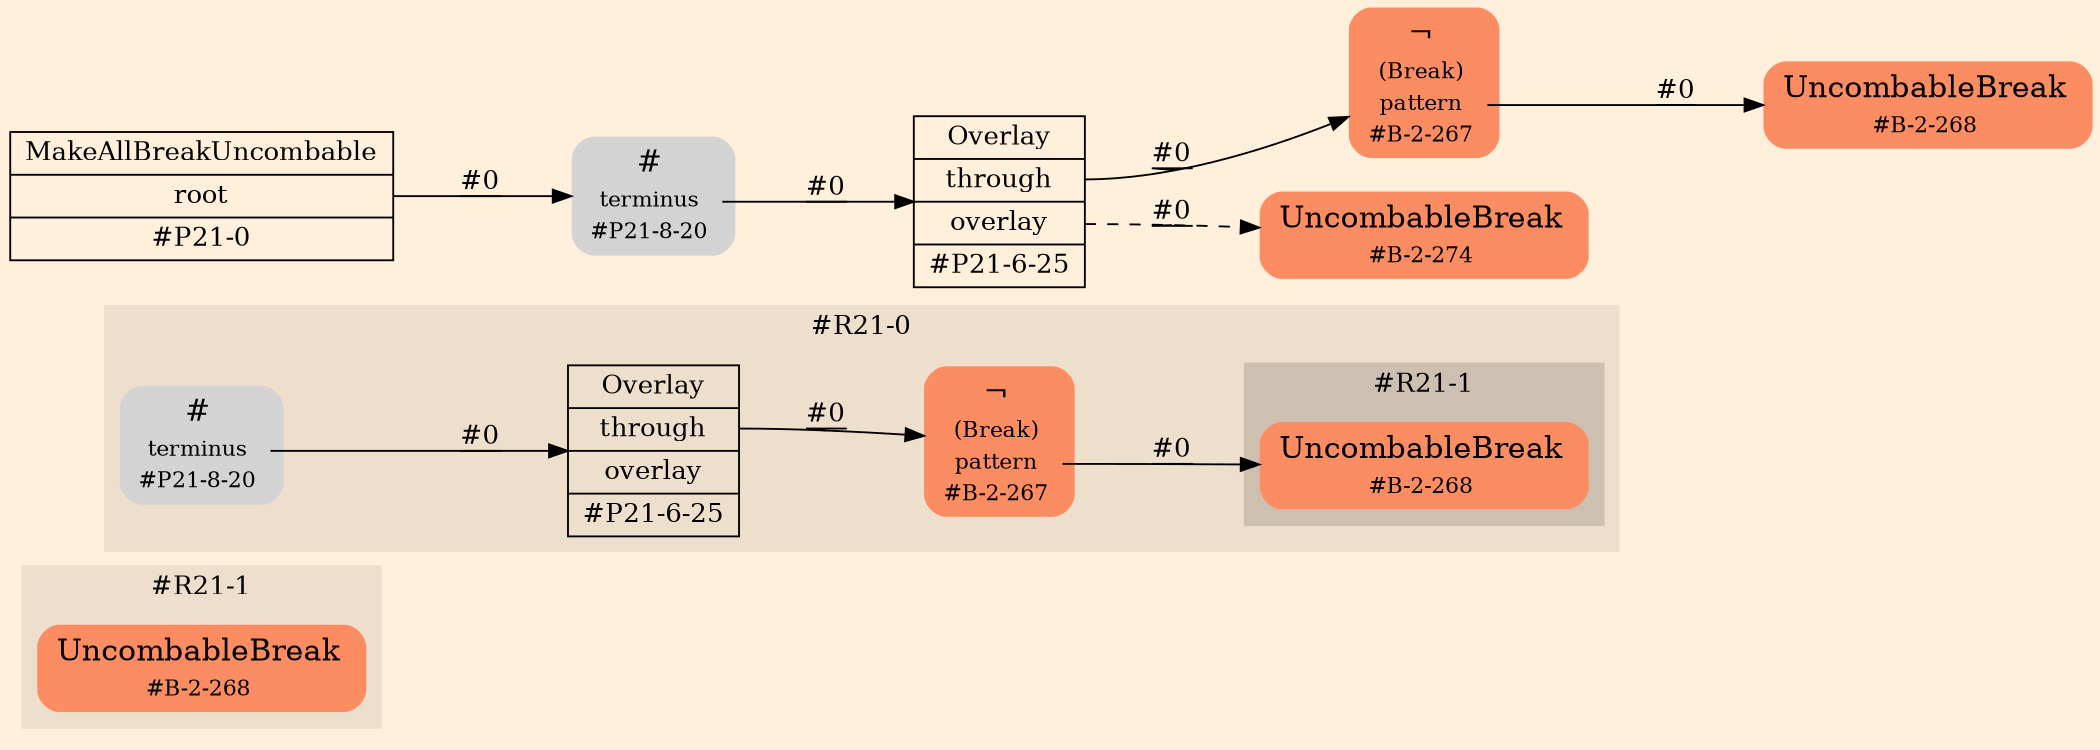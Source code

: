 digraph Inferno {
graph [
rankdir = "LR"
ranksep = 1.0
size = "14,20"
bgcolor = antiquewhite1
color = black
fontcolor = black
];
node [
];
subgraph "cluster#R21-1" {
label = "#R21-1"
style = "filled"
color = antiquewhite2
"#R21-1/#B-2-268" [
shape = "plaintext"
fillcolor = "/set28/2"
label = <<TABLE BORDER="0" CELLBORDER="0" CELLSPACING="0">
 <TR>
  <TD><FONT POINT-SIZE="16.0">UncombableBreak</FONT></TD>
  <TD></TD>
 </TR>
 <TR>
  <TD>#B-2-268</TD>
  <TD PORT="port0"></TD>
 </TR>
</TABLE>>
style = "rounded,filled"
fontsize = "12"
];
}
subgraph "cluster#R21-0" {
label = "#R21-0"
style = "filled"
color = antiquewhite2
"#R21-0/#B-2-267" [
shape = "plaintext"
fillcolor = "/set28/2"
label = <<TABLE BORDER="0" CELLBORDER="0" CELLSPACING="0">
 <TR>
  <TD><FONT POINT-SIZE="16.0">¬</FONT></TD>
  <TD></TD>
 </TR>
 <TR>
  <TD>(Break)</TD>
  <TD PORT="port0"></TD>
 </TR>
 <TR>
  <TD>pattern</TD>
  <TD PORT="port1"></TD>
 </TR>
 <TR>
  <TD>#B-2-267</TD>
  <TD PORT="port2"></TD>
 </TR>
</TABLE>>
style = "rounded,filled"
fontsize = "12"
];
"#R21-0/#P21-8-20" [
shape = "plaintext"
label = <<TABLE BORDER="0" CELLBORDER="0" CELLSPACING="0">
 <TR>
  <TD><FONT POINT-SIZE="16.0">#</FONT></TD>
  <TD></TD>
 </TR>
 <TR>
  <TD>terminus</TD>
  <TD PORT="port0"></TD>
 </TR>
 <TR>
  <TD>#P21-8-20</TD>
  <TD PORT="port1"></TD>
 </TR>
</TABLE>>
style = "rounded,filled"
fontsize = "12"
];
"#R21-0/#P21-6-25" [
shape = "record"
fillcolor = antiquewhite2
label = "<fixed> Overlay | <port0> through | <port1> overlay | <port2> #P21-6-25"
style = "filled"
fontsize = "14"
color = black
fontcolor = black
];
subgraph "cluster#R21-1" {
label = "#R21-1"
style = "filled"
color = antiquewhite3
"#R21-0/#B-2-268" [
shape = "plaintext"
fillcolor = "/set28/2"
label = <<TABLE BORDER="0" CELLBORDER="0" CELLSPACING="0">
 <TR>
  <TD><FONT POINT-SIZE="16.0">UncombableBreak</FONT></TD>
  <TD></TD>
 </TR>
 <TR>
  <TD>#B-2-268</TD>
  <TD PORT="port0"></TD>
 </TR>
</TABLE>>
style = "rounded,filled"
fontsize = "12"
];
}
}
"CR#P21-0" [
shape = "record"
fillcolor = antiquewhite1
label = "<fixed> MakeAllBreakUncombable | <port0> root | <port1> #P21-0"
style = "filled"
fontsize = "14"
color = black
fontcolor = black
];
"#P21-8-20" [
shape = "plaintext"
label = <<TABLE BORDER="0" CELLBORDER="0" CELLSPACING="0">
 <TR>
  <TD><FONT POINT-SIZE="16.0">#</FONT></TD>
  <TD></TD>
 </TR>
 <TR>
  <TD>terminus</TD>
  <TD PORT="port0"></TD>
 </TR>
 <TR>
  <TD>#P21-8-20</TD>
  <TD PORT="port1"></TD>
 </TR>
</TABLE>>
style = "rounded,filled"
fontsize = "12"
];
"#P21-6-25" [
shape = "record"
fillcolor = antiquewhite1
label = "<fixed> Overlay | <port0> through | <port1> overlay | <port2> #P21-6-25"
style = "filled"
fontsize = "14"
color = black
fontcolor = black
];
"#B-2-267" [
shape = "plaintext"
fillcolor = "/set28/2"
label = <<TABLE BORDER="0" CELLBORDER="0" CELLSPACING="0">
 <TR>
  <TD><FONT POINT-SIZE="16.0">¬</FONT></TD>
  <TD></TD>
 </TR>
 <TR>
  <TD>(Break)</TD>
  <TD PORT="port0"></TD>
 </TR>
 <TR>
  <TD>pattern</TD>
  <TD PORT="port1"></TD>
 </TR>
 <TR>
  <TD>#B-2-267</TD>
  <TD PORT="port2"></TD>
 </TR>
</TABLE>>
style = "rounded,filled"
fontsize = "12"
];
"#B-2-268" [
shape = "plaintext"
fillcolor = "/set28/2"
label = <<TABLE BORDER="0" CELLBORDER="0" CELLSPACING="0">
 <TR>
  <TD><FONT POINT-SIZE="16.0">UncombableBreak</FONT></TD>
  <TD></TD>
 </TR>
 <TR>
  <TD>#B-2-268</TD>
  <TD PORT="port0"></TD>
 </TR>
</TABLE>>
style = "rounded,filled"
fontsize = "12"
];
"#B-2-274" [
shape = "plaintext"
fillcolor = "/set28/2"
label = <<TABLE BORDER="0" CELLBORDER="0" CELLSPACING="0">
 <TR>
  <TD><FONT POINT-SIZE="16.0">UncombableBreak</FONT></TD>
  <TD></TD>
 </TR>
 <TR>
  <TD>#B-2-274</TD>
  <TD PORT="port0"></TD>
 </TR>
</TABLE>>
style = "rounded,filled"
fontsize = "12"
];
"CR#P21-0":port0 -> "#P21-8-20" [style="solid"
label = "#0"
decorate = true
color = black
fontcolor = black
];
"#P21-8-20":port0 -> "#P21-6-25" [style="solid"
label = "#0"
decorate = true
color = black
fontcolor = black
];
"#P21-6-25":port0 -> "#B-2-267" [style="solid"
label = "#0"
decorate = true
color = black
fontcolor = black
];
"#P21-6-25":port1 -> "#B-2-274" [style="dashed"
label = "#0"
decorate = true
color = black
fontcolor = black
];
"#B-2-267":port1 -> "#B-2-268" [style="solid"
label = "#0"
decorate = true
color = black
fontcolor = black
];
"#R21-0/#B-2-267":port1 -> "#R21-0/#B-2-268" [style="solid"
label = "#0"
decorate = true
color = black
fontcolor = black
];
"#R21-0/#P21-8-20":port0 -> "#R21-0/#P21-6-25" [style="solid"
label = "#0"
decorate = true
color = black
fontcolor = black
];
"#R21-0/#P21-6-25":port0 -> "#R21-0/#B-2-267" [style="solid"
label = "#0"
decorate = true
color = black
fontcolor = black
];
}
